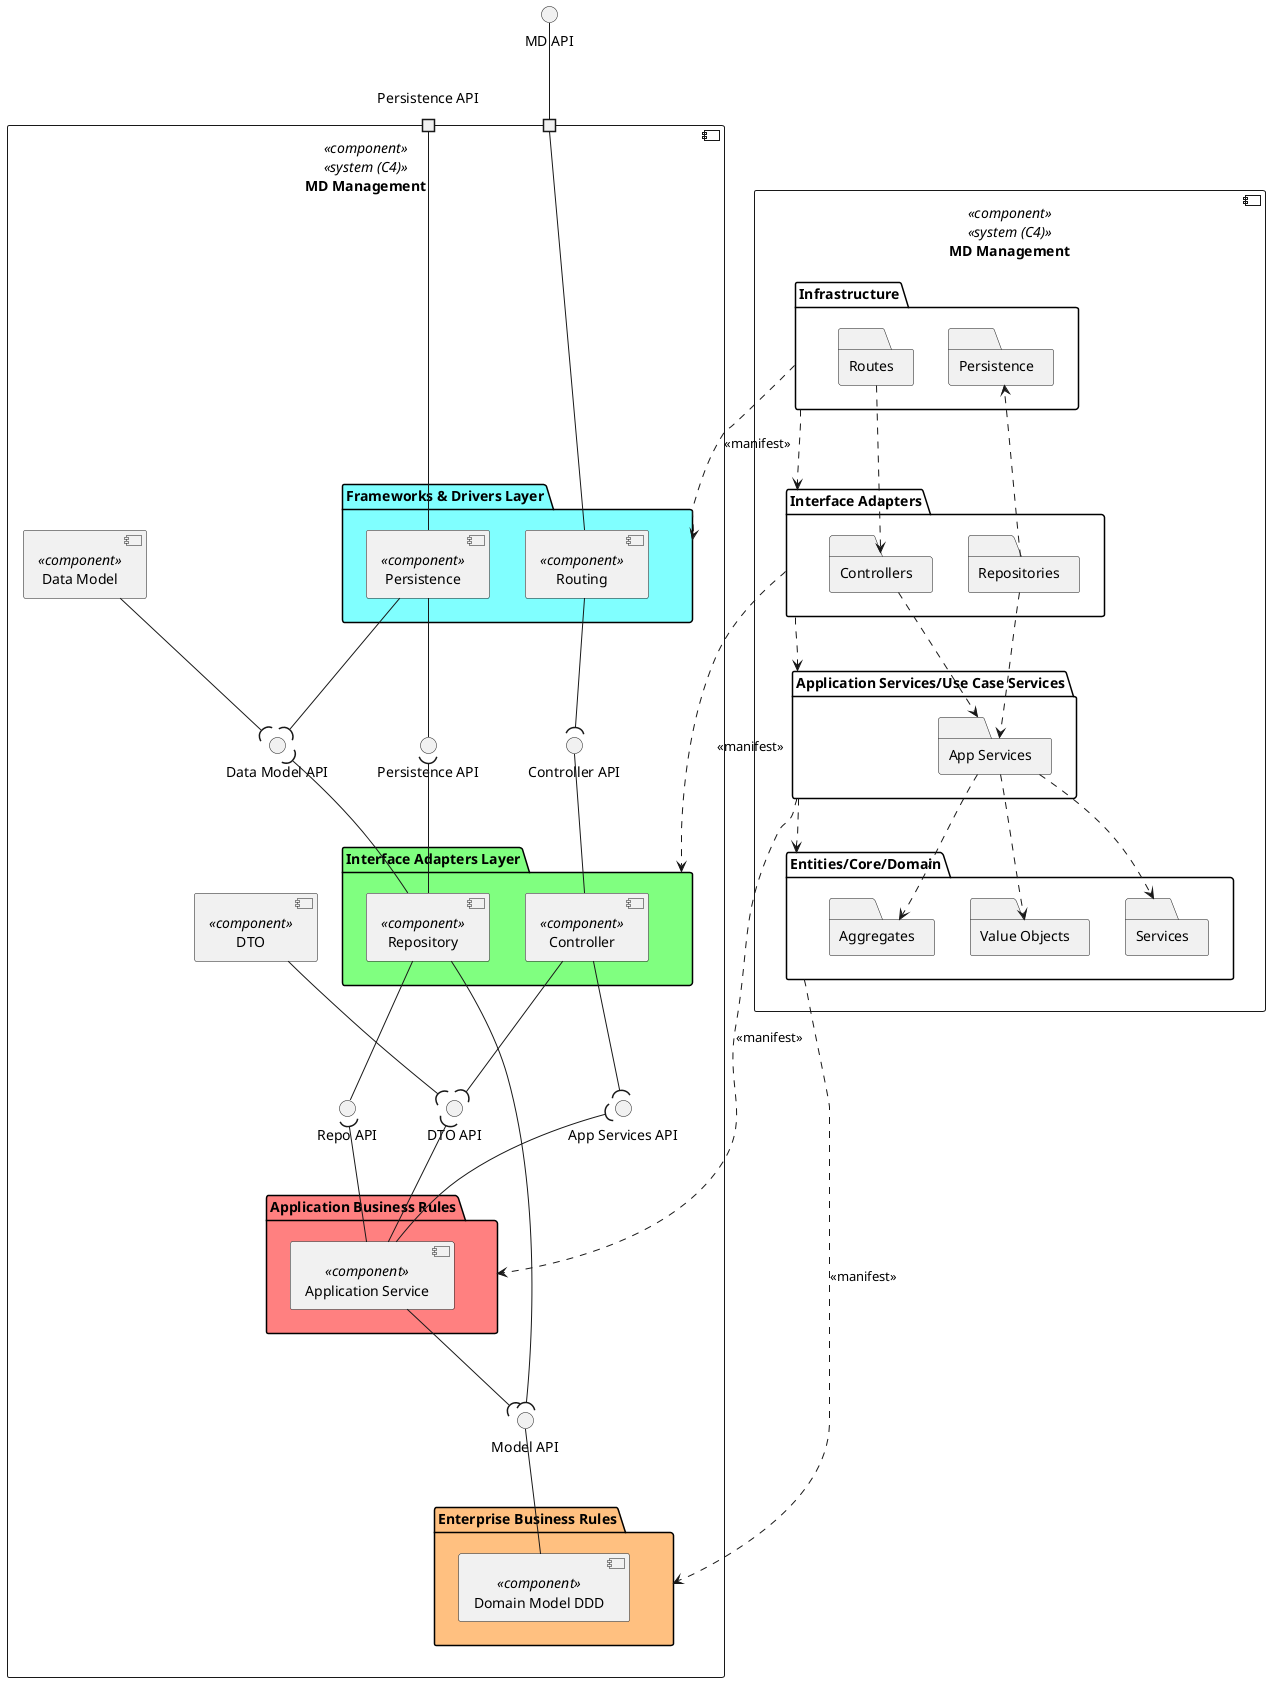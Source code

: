 @startuml lv-iv

top to bottom direction

interface "MD API" as API

component "MD Management" as MDM <<component>> <<system (C4)>> {
  portin " " as P1
  portin "Persistence API" as P2

  Interface "Controller API" as CTRL_API
  Interface "Data Model API" as DATA_API


  folder "Frameworks & Drivers Layer" as FDL #80FFFF {
    component "Routing" as ROUTE <<component>> {
    }
    component "Persistence" as PERSISTENCE <<component>> {
    }
  }

  component "Data Model" as DATA <<component>> {
  }
  component "DTO" as DTO <<component>> {
  }

  Interface "App Services API" AS SRV_API
  Interface "DTO API" AS DTO_API
  Interface "Repo API" AS REPO_API
  Interface "Model API" AS MODEL_API
  Interface "Persistence API" AS PERSISTENCE_API

  folder "Interface Adapters Layer" as IAL #80FF80 {
    component "Controller" as CTRL <<component>> {
    }
    component "Repository" as REPO <<component>> {
    }
  }

  folder "Application Business Rules" as ABR #FF8080 {
    component "Application Service" as SRV <<component>> {
    }
  }

  folder "Enterprise Business Rules" as EBR #FFC080 {
    component "Domain Model DDD" as MODEL <<component>> {
    }
  }
}

API -- P1

ROUTE --- P1
PERSISTENCE -- P2

ROUTE --( CTRL_API
CTRL -up- CTRL_API
PERSISTENCE -- PERSISTENCE_API
REPO -up-( PERSISTENCE_API 
PERSISTENCE --( DATA_API 
REPO -up-( DATA_API 
DATA --( DATA_API 

CTRL --( SRV_API
SRV -up-( SRV_API
SRV -up-( DTO_API
CTRL --( DTO_API
DTO --( DTO_API

REPO -- REPO_API
SRV -up-( REPO_API 

SRV --( MODEL_API 
REPO --( MODEL_API 
MODEL -up- MODEL_API 

' ---------------------

component "MD Management" as MDM2 <<component>> <<system (C4)>> {
  folder Infrastructure as I2 {
    folder Persistence as PERS2
    folder Routes as ROUTE2
  }

  folder "Interface Adapters" as IA2 {
    folder Controllers as CTRL2
    folder Repositories as REPO2
  }

  folder "Application Services/Use Case Services" as UC2 {
    folder "App Services" as APP2
  }

  folder "Entities/Core/Domain" as E2 {
    folder "Aggregates" as AGG2 
    folder "Value Objects" as VO2
    folder "Services" as SRV2
  }
}

ROUTE2 ..> CTRL2
REPO2 ..> PERS2
CTRL2 ..> APP2
REPO2 ..> APP2
APP2 ..> AGG2
APP2 ..> VO2
APP2 ..> SRV2

I2 ..> IA2
IA2 ..> UC2
UC2 ..> E2

I2 ..> FDL : <<manifest>>
IA2 ..> IAL : <<manifest>>
UC2 ..> ABR : <<manifest>>
E2 ..> EBR : <<manifest>>

@enduml
